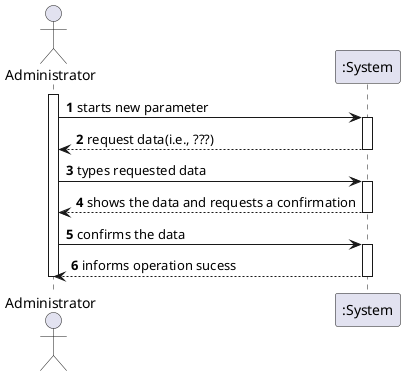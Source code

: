 @startuml
autonumber
actor "Administrator" as Adm

activate Adm
Adm-> ":System" : starts new parameter
activate ":System"
":System" --> Adm : request data(i.e., ???)
deactivate ":System"

Adm-> ":System" : types requested data
activate ":System"
":System" --> Adm : shows the data and requests a confirmation
deactivate ":System"

Adm-> ":System" : confirms the data
activate ":System"
":System" --> Adm : informs operation sucess
deactivate ":System"

deactivate Adm

@enduml